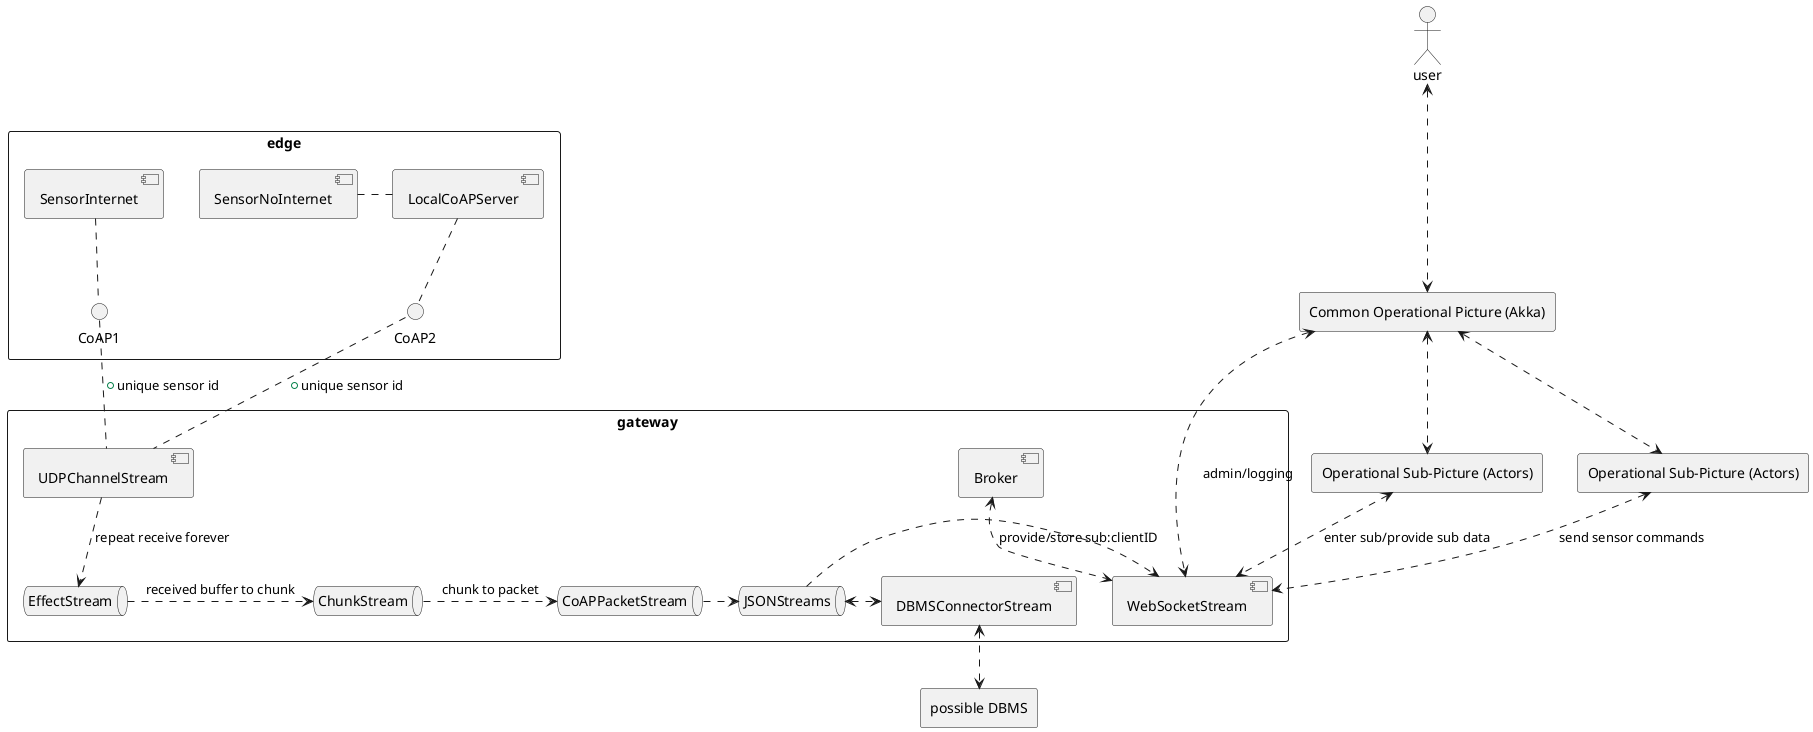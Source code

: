 @startuml system

rectangle edge {
    component LocalCoAPServer
    component SensorNoInternet
    component SensorInternet
    interface CoAP1
    interface CoAP2
} 

rectangle gateway {
    component UDPChannelStream 
    queue     EffectStream
    queue     ChunkStream
    queue     CoAPPacketStream
    queue     JSONStreams
    component DBMSConnectorStream
    component Broker
    component WebSocketStream
} 

rectangle "possible DBMS" as DBMS

rectangle "Common Operational Picture (Akka)" as COP
rectangle "Operational Sub-Picture (Actors)" as OSP1
rectangle "Operational Sub-Picture (Actors)" as OSP2

actor user

CoAP1 .down. UDPChannelStream : +unique sensor id
CoAP2 .down. UDPChannelStream : +unique sensor id

LocalCoAPServer .left. SensorNoInternet
SensorInternet  .down. CoAP1
LocalCoAPServer .down. CoAP2

UDPChannelStream .down.> EffectStream : repeat receive forever
EffectStream     .right.> ChunkStream : received buffer to chunk
ChunkStream      .right.> CoAPPacketStream : chunk to packet
CoAPPacketStream .right.> JSONStreams

JSONStreams .right.> WebSocketStream
JSONStreams <.> DBMSConnectorStream

Broker <.down.> WebSocketStream : provide/store sub:clientID

DBMSConnectorStream <..> DBMS

OSP1 <..> WebSocketStream : enter sub/provide sub data
OSP2 <..> WebSocketStream : send sensor commands

user <...> COP
COP  <..> WebSocketStream : admin/logging
COP  <..> OSP1
COP  <..> OSP2

@enduml